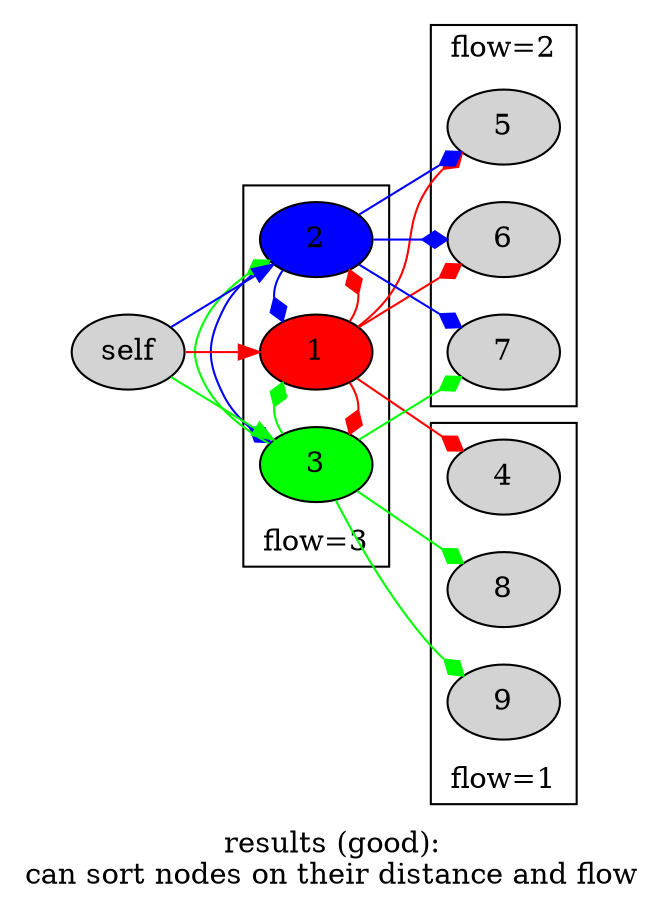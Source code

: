 digraph {
  label = "results (good):\ncan sort nodes on their distance and flow";
  rankdir = LR;
  node [style=filled];
  edge [color=gray];
  subgraph cluster_F3 {
    label="flow=3"
    labelloc="b"
    subgraph {
      rank=same
      1,2,3
    }
  }
  self -> 1 [color=red];
  1 [fillcolor=red];

  self -> 2 [color=blue];
  2 [fillcolor=blue];

  self -> 3 [color=green];
  3 [fillcolor=green];

  subgraph cluster_F2 {
    label="flow=2"
    5,6,7
  }
  subgraph cluster_F1 {
    label="flow=1"
    labelloc="b"
    4,8,9
  }

  1 -> 4,5,6 [color=red,arrowhead=diamond]
  1 -> 2,3 [weight=0,color=red,arrowhead=diamond]
  2 -> 5,6,7 [color=blue,arrowhead=diamond]
  2 -> 1,3 [weight=0,color=blue,arrowhead=diamond]
  3 -> 7,8,9 [color=green,arrowhead=diamond]
  3 -> 1,2 [weight=0,color=green,arrowhead=diamond]
}

